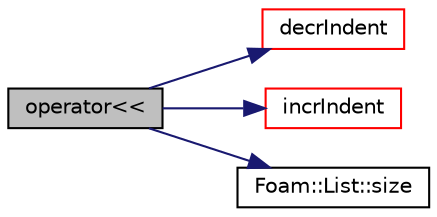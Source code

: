 digraph "operator&lt;&lt;"
{
  bgcolor="transparent";
  edge [fontname="Helvetica",fontsize="10",labelfontname="Helvetica",labelfontsize="10"];
  node [fontname="Helvetica",fontsize="10",shape=record];
  rankdir="LR";
  Node145049 [label="operator\<\<",height=0.2,width=0.4,color="black", fillcolor="grey75", style="filled", fontcolor="black"];
  Node145049 -> Node145050 [color="midnightblue",fontsize="10",style="solid",fontname="Helvetica"];
  Node145050 [label="decrIndent",height=0.2,width=0.4,color="red",URL="$a21851.html#a1c3a44e035fae1cd9d5a4a60a7e1c32b",tooltip="Decrement the indent level. "];
  Node145049 -> Node145054 [color="midnightblue",fontsize="10",style="solid",fontname="Helvetica"];
  Node145054 [label="incrIndent",height=0.2,width=0.4,color="red",URL="$a21851.html#a5baff2b2334a238271b33f039e5dde5c",tooltip="Increment the indent level. "];
  Node145049 -> Node145064 [color="midnightblue",fontsize="10",style="solid",fontname="Helvetica"];
  Node145064 [label="Foam::List::size",height=0.2,width=0.4,color="black",URL="$a26833.html#a8a5f6fa29bd4b500caf186f60245b384",tooltip="Override size to be inconsistent with allocated storage. "];
}
